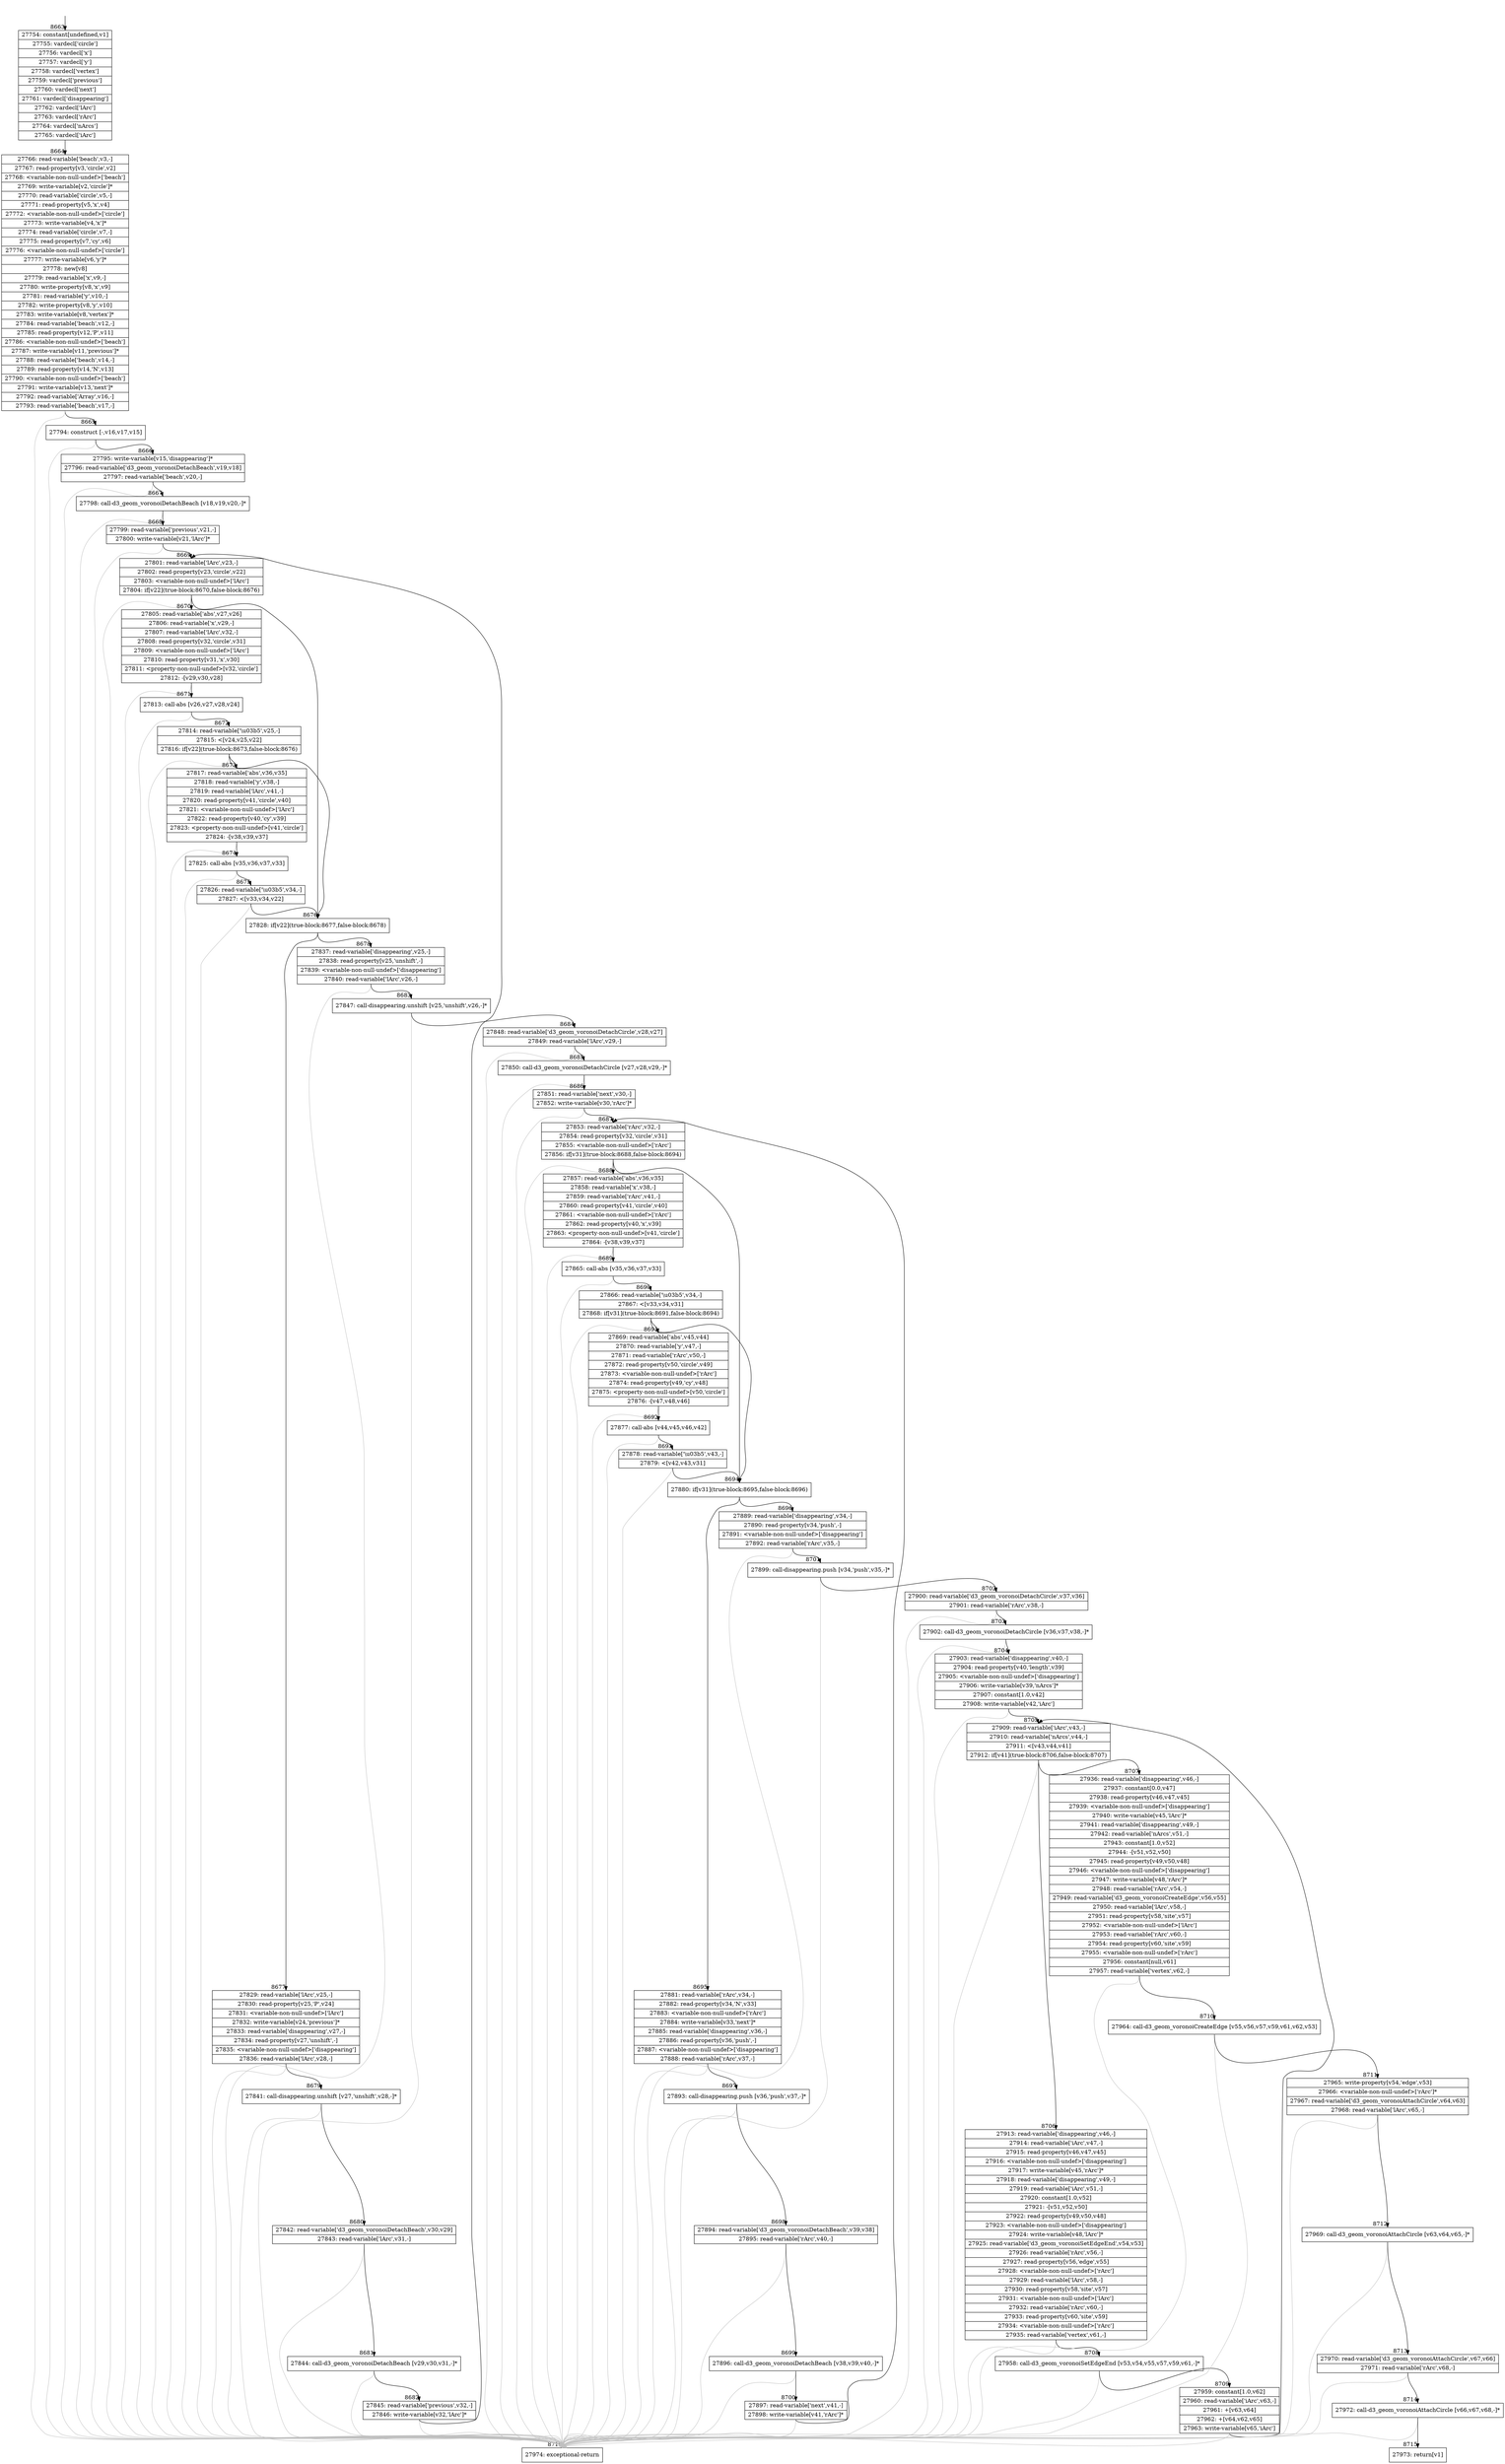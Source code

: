 digraph {
rankdir="TD"
BB_entry824[shape=none,label=""];
BB_entry824 -> BB8663 [tailport=s, headport=n, headlabel="    8663"]
BB8663 [shape=record label="{27754: constant[undefined,v1]|27755: vardecl['circle']|27756: vardecl['x']|27757: vardecl['y']|27758: vardecl['vertex']|27759: vardecl['previous']|27760: vardecl['next']|27761: vardecl['disappearing']|27762: vardecl['lArc']|27763: vardecl['rArc']|27764: vardecl['nArcs']|27765: vardecl['iArc']}" ] 
BB8663 -> BB8664 [tailport=s, headport=n, headlabel="      8664"]
BB8664 [shape=record label="{27766: read-variable['beach',v3,-]|27767: read-property[v3,'circle',v2]|27768: \<variable-non-null-undef\>['beach']|27769: write-variable[v2,'circle']*|27770: read-variable['circle',v5,-]|27771: read-property[v5,'x',v4]|27772: \<variable-non-null-undef\>['circle']|27773: write-variable[v4,'x']*|27774: read-variable['circle',v7,-]|27775: read-property[v7,'cy',v6]|27776: \<variable-non-null-undef\>['circle']|27777: write-variable[v6,'y']*|27778: new[v8]|27779: read-variable['x',v9,-]|27780: write-property[v8,'x',v9]|27781: read-variable['y',v10,-]|27782: write-property[v8,'y',v10]|27783: write-variable[v8,'vertex']*|27784: read-variable['beach',v12,-]|27785: read-property[v12,'P',v11]|27786: \<variable-non-null-undef\>['beach']|27787: write-variable[v11,'previous']*|27788: read-variable['beach',v14,-]|27789: read-property[v14,'N',v13]|27790: \<variable-non-null-undef\>['beach']|27791: write-variable[v13,'next']*|27792: read-variable['Array',v16,-]|27793: read-variable['beach',v17,-]}" ] 
BB8664 -> BB8665 [tailport=s, headport=n, headlabel="      8665"]
BB8664 -> BB8716 [tailport=s, headport=n, color=gray, headlabel="      8716"]
BB8665 [shape=record label="{27794: construct [-,v16,v17,v15]}" ] 
BB8665 -> BB8666 [tailport=s, headport=n, headlabel="      8666"]
BB8665 -> BB8716 [tailport=s, headport=n, color=gray]
BB8666 [shape=record label="{27795: write-variable[v15,'disappearing']*|27796: read-variable['d3_geom_voronoiDetachBeach',v19,v18]|27797: read-variable['beach',v20,-]}" ] 
BB8666 -> BB8667 [tailport=s, headport=n, headlabel="      8667"]
BB8666 -> BB8716 [tailport=s, headport=n, color=gray]
BB8667 [shape=record label="{27798: call-d3_geom_voronoiDetachBeach [v18,v19,v20,-]*}" ] 
BB8667 -> BB8668 [tailport=s, headport=n, headlabel="      8668"]
BB8667 -> BB8716 [tailport=s, headport=n, color=gray]
BB8668 [shape=record label="{27799: read-variable['previous',v21,-]|27800: write-variable[v21,'lArc']*}" ] 
BB8668 -> BB8669 [tailport=s, headport=n, headlabel="      8669"]
BB8668 -> BB8716 [tailport=s, headport=n, color=gray]
BB8669 [shape=record label="{27801: read-variable['lArc',v23,-]|27802: read-property[v23,'circle',v22]|27803: \<variable-non-null-undef\>['lArc']|27804: if[v22](true-block:8670,false-block:8676)}" ] 
BB8669 -> BB8676 [tailport=s, headport=n, headlabel="      8676"]
BB8669 -> BB8670 [tailport=s, headport=n, headlabel="      8670"]
BB8669 -> BB8716 [tailport=s, headport=n, color=gray]
BB8670 [shape=record label="{27805: read-variable['abs',v27,v26]|27806: read-variable['x',v29,-]|27807: read-variable['lArc',v32,-]|27808: read-property[v32,'circle',v31]|27809: \<variable-non-null-undef\>['lArc']|27810: read-property[v31,'x',v30]|27811: \<property-non-null-undef\>[v32,'circle']|27812: -[v29,v30,v28]}" ] 
BB8670 -> BB8671 [tailport=s, headport=n, headlabel="      8671"]
BB8670 -> BB8716 [tailport=s, headport=n, color=gray]
BB8671 [shape=record label="{27813: call-abs [v26,v27,v28,v24]}" ] 
BB8671 -> BB8672 [tailport=s, headport=n, headlabel="      8672"]
BB8671 -> BB8716 [tailport=s, headport=n, color=gray]
BB8672 [shape=record label="{27814: read-variable['\\u03b5',v25,-]|27815: \<[v24,v25,v22]|27816: if[v22](true-block:8673,false-block:8676)}" ] 
BB8672 -> BB8676 [tailport=s, headport=n]
BB8672 -> BB8673 [tailport=s, headport=n, headlabel="      8673"]
BB8672 -> BB8716 [tailport=s, headport=n, color=gray]
BB8673 [shape=record label="{27817: read-variable['abs',v36,v35]|27818: read-variable['y',v38,-]|27819: read-variable['lArc',v41,-]|27820: read-property[v41,'circle',v40]|27821: \<variable-non-null-undef\>['lArc']|27822: read-property[v40,'cy',v39]|27823: \<property-non-null-undef\>[v41,'circle']|27824: -[v38,v39,v37]}" ] 
BB8673 -> BB8674 [tailport=s, headport=n, headlabel="      8674"]
BB8673 -> BB8716 [tailport=s, headport=n, color=gray]
BB8674 [shape=record label="{27825: call-abs [v35,v36,v37,v33]}" ] 
BB8674 -> BB8675 [tailport=s, headport=n, headlabel="      8675"]
BB8674 -> BB8716 [tailport=s, headport=n, color=gray]
BB8675 [shape=record label="{27826: read-variable['\\u03b5',v34,-]|27827: \<[v33,v34,v22]}" ] 
BB8675 -> BB8676 [tailport=s, headport=n]
BB8675 -> BB8716 [tailport=s, headport=n, color=gray]
BB8676 [shape=record label="{27828: if[v22](true-block:8677,false-block:8678)}" ] 
BB8676 -> BB8677 [tailport=s, headport=n, headlabel="      8677"]
BB8676 -> BB8678 [tailport=s, headport=n, headlabel="      8678"]
BB8677 [shape=record label="{27829: read-variable['lArc',v25,-]|27830: read-property[v25,'P',v24]|27831: \<variable-non-null-undef\>['lArc']|27832: write-variable[v24,'previous']*|27833: read-variable['disappearing',v27,-]|27834: read-property[v27,'unshift',-]|27835: \<variable-non-null-undef\>['disappearing']|27836: read-variable['lArc',v28,-]}" ] 
BB8677 -> BB8679 [tailport=s, headport=n, headlabel="      8679"]
BB8677 -> BB8716 [tailport=s, headport=n, color=gray]
BB8678 [shape=record label="{27837: read-variable['disappearing',v25,-]|27838: read-property[v25,'unshift',-]|27839: \<variable-non-null-undef\>['disappearing']|27840: read-variable['lArc',v26,-]}" ] 
BB8678 -> BB8683 [tailport=s, headport=n, headlabel="      8683"]
BB8678 -> BB8716 [tailport=s, headport=n, color=gray]
BB8679 [shape=record label="{27841: call-disappearing.unshift [v27,'unshift',v28,-]*}" ] 
BB8679 -> BB8680 [tailport=s, headport=n, headlabel="      8680"]
BB8679 -> BB8716 [tailport=s, headport=n, color=gray]
BB8680 [shape=record label="{27842: read-variable['d3_geom_voronoiDetachBeach',v30,v29]|27843: read-variable['lArc',v31,-]}" ] 
BB8680 -> BB8681 [tailport=s, headport=n, headlabel="      8681"]
BB8680 -> BB8716 [tailport=s, headport=n, color=gray]
BB8681 [shape=record label="{27844: call-d3_geom_voronoiDetachBeach [v29,v30,v31,-]*}" ] 
BB8681 -> BB8682 [tailport=s, headport=n, headlabel="      8682"]
BB8681 -> BB8716 [tailport=s, headport=n, color=gray]
BB8682 [shape=record label="{27845: read-variable['previous',v32,-]|27846: write-variable[v32,'lArc']*}" ] 
BB8682 -> BB8669 [tailport=s, headport=n]
BB8682 -> BB8716 [tailport=s, headport=n, color=gray]
BB8683 [shape=record label="{27847: call-disappearing.unshift [v25,'unshift',v26,-]*}" ] 
BB8683 -> BB8684 [tailport=s, headport=n, headlabel="      8684"]
BB8683 -> BB8716 [tailport=s, headport=n, color=gray]
BB8684 [shape=record label="{27848: read-variable['d3_geom_voronoiDetachCircle',v28,v27]|27849: read-variable['lArc',v29,-]}" ] 
BB8684 -> BB8685 [tailport=s, headport=n, headlabel="      8685"]
BB8684 -> BB8716 [tailport=s, headport=n, color=gray]
BB8685 [shape=record label="{27850: call-d3_geom_voronoiDetachCircle [v27,v28,v29,-]*}" ] 
BB8685 -> BB8686 [tailport=s, headport=n, headlabel="      8686"]
BB8685 -> BB8716 [tailport=s, headport=n, color=gray]
BB8686 [shape=record label="{27851: read-variable['next',v30,-]|27852: write-variable[v30,'rArc']*}" ] 
BB8686 -> BB8687 [tailport=s, headport=n, headlabel="      8687"]
BB8686 -> BB8716 [tailport=s, headport=n, color=gray]
BB8687 [shape=record label="{27853: read-variable['rArc',v32,-]|27854: read-property[v32,'circle',v31]|27855: \<variable-non-null-undef\>['rArc']|27856: if[v31](true-block:8688,false-block:8694)}" ] 
BB8687 -> BB8694 [tailport=s, headport=n, headlabel="      8694"]
BB8687 -> BB8688 [tailport=s, headport=n, headlabel="      8688"]
BB8687 -> BB8716 [tailport=s, headport=n, color=gray]
BB8688 [shape=record label="{27857: read-variable['abs',v36,v35]|27858: read-variable['x',v38,-]|27859: read-variable['rArc',v41,-]|27860: read-property[v41,'circle',v40]|27861: \<variable-non-null-undef\>['rArc']|27862: read-property[v40,'x',v39]|27863: \<property-non-null-undef\>[v41,'circle']|27864: -[v38,v39,v37]}" ] 
BB8688 -> BB8689 [tailport=s, headport=n, headlabel="      8689"]
BB8688 -> BB8716 [tailport=s, headport=n, color=gray]
BB8689 [shape=record label="{27865: call-abs [v35,v36,v37,v33]}" ] 
BB8689 -> BB8690 [tailport=s, headport=n, headlabel="      8690"]
BB8689 -> BB8716 [tailport=s, headport=n, color=gray]
BB8690 [shape=record label="{27866: read-variable['\\u03b5',v34,-]|27867: \<[v33,v34,v31]|27868: if[v31](true-block:8691,false-block:8694)}" ] 
BB8690 -> BB8694 [tailport=s, headport=n]
BB8690 -> BB8691 [tailport=s, headport=n, headlabel="      8691"]
BB8690 -> BB8716 [tailport=s, headport=n, color=gray]
BB8691 [shape=record label="{27869: read-variable['abs',v45,v44]|27870: read-variable['y',v47,-]|27871: read-variable['rArc',v50,-]|27872: read-property[v50,'circle',v49]|27873: \<variable-non-null-undef\>['rArc']|27874: read-property[v49,'cy',v48]|27875: \<property-non-null-undef\>[v50,'circle']|27876: -[v47,v48,v46]}" ] 
BB8691 -> BB8692 [tailport=s, headport=n, headlabel="      8692"]
BB8691 -> BB8716 [tailport=s, headport=n, color=gray]
BB8692 [shape=record label="{27877: call-abs [v44,v45,v46,v42]}" ] 
BB8692 -> BB8693 [tailport=s, headport=n, headlabel="      8693"]
BB8692 -> BB8716 [tailport=s, headport=n, color=gray]
BB8693 [shape=record label="{27878: read-variable['\\u03b5',v43,-]|27879: \<[v42,v43,v31]}" ] 
BB8693 -> BB8694 [tailport=s, headport=n]
BB8693 -> BB8716 [tailport=s, headport=n, color=gray]
BB8694 [shape=record label="{27880: if[v31](true-block:8695,false-block:8696)}" ] 
BB8694 -> BB8695 [tailport=s, headport=n, headlabel="      8695"]
BB8694 -> BB8696 [tailport=s, headport=n, headlabel="      8696"]
BB8695 [shape=record label="{27881: read-variable['rArc',v34,-]|27882: read-property[v34,'N',v33]|27883: \<variable-non-null-undef\>['rArc']|27884: write-variable[v33,'next']*|27885: read-variable['disappearing',v36,-]|27886: read-property[v36,'push',-]|27887: \<variable-non-null-undef\>['disappearing']|27888: read-variable['rArc',v37,-]}" ] 
BB8695 -> BB8697 [tailport=s, headport=n, headlabel="      8697"]
BB8695 -> BB8716 [tailport=s, headport=n, color=gray]
BB8696 [shape=record label="{27889: read-variable['disappearing',v34,-]|27890: read-property[v34,'push',-]|27891: \<variable-non-null-undef\>['disappearing']|27892: read-variable['rArc',v35,-]}" ] 
BB8696 -> BB8701 [tailport=s, headport=n, headlabel="      8701"]
BB8696 -> BB8716 [tailport=s, headport=n, color=gray]
BB8697 [shape=record label="{27893: call-disappearing.push [v36,'push',v37,-]*}" ] 
BB8697 -> BB8698 [tailport=s, headport=n, headlabel="      8698"]
BB8697 -> BB8716 [tailport=s, headport=n, color=gray]
BB8698 [shape=record label="{27894: read-variable['d3_geom_voronoiDetachBeach',v39,v38]|27895: read-variable['rArc',v40,-]}" ] 
BB8698 -> BB8699 [tailport=s, headport=n, headlabel="      8699"]
BB8698 -> BB8716 [tailport=s, headport=n, color=gray]
BB8699 [shape=record label="{27896: call-d3_geom_voronoiDetachBeach [v38,v39,v40,-]*}" ] 
BB8699 -> BB8700 [tailport=s, headport=n, headlabel="      8700"]
BB8699 -> BB8716 [tailport=s, headport=n, color=gray]
BB8700 [shape=record label="{27897: read-variable['next',v41,-]|27898: write-variable[v41,'rArc']*}" ] 
BB8700 -> BB8687 [tailport=s, headport=n]
BB8700 -> BB8716 [tailport=s, headport=n, color=gray]
BB8701 [shape=record label="{27899: call-disappearing.push [v34,'push',v35,-]*}" ] 
BB8701 -> BB8702 [tailport=s, headport=n, headlabel="      8702"]
BB8701 -> BB8716 [tailport=s, headport=n, color=gray]
BB8702 [shape=record label="{27900: read-variable['d3_geom_voronoiDetachCircle',v37,v36]|27901: read-variable['rArc',v38,-]}" ] 
BB8702 -> BB8703 [tailport=s, headport=n, headlabel="      8703"]
BB8702 -> BB8716 [tailport=s, headport=n, color=gray]
BB8703 [shape=record label="{27902: call-d3_geom_voronoiDetachCircle [v36,v37,v38,-]*}" ] 
BB8703 -> BB8704 [tailport=s, headport=n, headlabel="      8704"]
BB8703 -> BB8716 [tailport=s, headport=n, color=gray]
BB8704 [shape=record label="{27903: read-variable['disappearing',v40,-]|27904: read-property[v40,'length',v39]|27905: \<variable-non-null-undef\>['disappearing']|27906: write-variable[v39,'nArcs']*|27907: constant[1.0,v42]|27908: write-variable[v42,'iArc']}" ] 
BB8704 -> BB8705 [tailport=s, headport=n, headlabel="      8705"]
BB8704 -> BB8716 [tailport=s, headport=n, color=gray]
BB8705 [shape=record label="{27909: read-variable['iArc',v43,-]|27910: read-variable['nArcs',v44,-]|27911: \<[v43,v44,v41]|27912: if[v41](true-block:8706,false-block:8707)}" ] 
BB8705 -> BB8706 [tailport=s, headport=n, headlabel="      8706"]
BB8705 -> BB8707 [tailport=s, headport=n, headlabel="      8707"]
BB8705 -> BB8716 [tailport=s, headport=n, color=gray]
BB8706 [shape=record label="{27913: read-variable['disappearing',v46,-]|27914: read-variable['iArc',v47,-]|27915: read-property[v46,v47,v45]|27916: \<variable-non-null-undef\>['disappearing']|27917: write-variable[v45,'rArc']*|27918: read-variable['disappearing',v49,-]|27919: read-variable['iArc',v51,-]|27920: constant[1.0,v52]|27921: -[v51,v52,v50]|27922: read-property[v49,v50,v48]|27923: \<variable-non-null-undef\>['disappearing']|27924: write-variable[v48,'lArc']*|27925: read-variable['d3_geom_voronoiSetEdgeEnd',v54,v53]|27926: read-variable['rArc',v56,-]|27927: read-property[v56,'edge',v55]|27928: \<variable-non-null-undef\>['rArc']|27929: read-variable['lArc',v58,-]|27930: read-property[v58,'site',v57]|27931: \<variable-non-null-undef\>['lArc']|27932: read-variable['rArc',v60,-]|27933: read-property[v60,'site',v59]|27934: \<variable-non-null-undef\>['rArc']|27935: read-variable['vertex',v61,-]}" ] 
BB8706 -> BB8708 [tailport=s, headport=n, headlabel="      8708"]
BB8706 -> BB8716 [tailport=s, headport=n, color=gray]
BB8707 [shape=record label="{27936: read-variable['disappearing',v46,-]|27937: constant[0.0,v47]|27938: read-property[v46,v47,v45]|27939: \<variable-non-null-undef\>['disappearing']|27940: write-variable[v45,'lArc']*|27941: read-variable['disappearing',v49,-]|27942: read-variable['nArcs',v51,-]|27943: constant[1.0,v52]|27944: -[v51,v52,v50]|27945: read-property[v49,v50,v48]|27946: \<variable-non-null-undef\>['disappearing']|27947: write-variable[v48,'rArc']*|27948: read-variable['rArc',v54,-]|27949: read-variable['d3_geom_voronoiCreateEdge',v56,v55]|27950: read-variable['lArc',v58,-]|27951: read-property[v58,'site',v57]|27952: \<variable-non-null-undef\>['lArc']|27953: read-variable['rArc',v60,-]|27954: read-property[v60,'site',v59]|27955: \<variable-non-null-undef\>['rArc']|27956: constant[null,v61]|27957: read-variable['vertex',v62,-]}" ] 
BB8707 -> BB8710 [tailport=s, headport=n, headlabel="      8710"]
BB8707 -> BB8716 [tailport=s, headport=n, color=gray]
BB8708 [shape=record label="{27958: call-d3_geom_voronoiSetEdgeEnd [v53,v54,v55,v57,v59,v61,-]*}" ] 
BB8708 -> BB8709 [tailport=s, headport=n, headlabel="      8709"]
BB8708 -> BB8716 [tailport=s, headport=n, color=gray]
BB8709 [shape=record label="{27959: constant[1.0,v62]|27960: read-variable['iArc',v63,-]|27961: +[v63,v64]|27962: +[v64,v62,v65]|27963: write-variable[v65,'iArc']}" ] 
BB8709 -> BB8705 [tailport=s, headport=n]
BB8709 -> BB8716 [tailport=s, headport=n, color=gray]
BB8710 [shape=record label="{27964: call-d3_geom_voronoiCreateEdge [v55,v56,v57,v59,v61,v62,v53]}" ] 
BB8710 -> BB8711 [tailport=s, headport=n, headlabel="      8711"]
BB8710 -> BB8716 [tailport=s, headport=n, color=gray]
BB8711 [shape=record label="{27965: write-property[v54,'edge',v53]|27966: \<variable-non-null-undef\>['rArc']*|27967: read-variable['d3_geom_voronoiAttachCircle',v64,v63]|27968: read-variable['lArc',v65,-]}" ] 
BB8711 -> BB8712 [tailport=s, headport=n, headlabel="      8712"]
BB8711 -> BB8716 [tailport=s, headport=n, color=gray]
BB8712 [shape=record label="{27969: call-d3_geom_voronoiAttachCircle [v63,v64,v65,-]*}" ] 
BB8712 -> BB8713 [tailport=s, headport=n, headlabel="      8713"]
BB8712 -> BB8716 [tailport=s, headport=n, color=gray]
BB8713 [shape=record label="{27970: read-variable['d3_geom_voronoiAttachCircle',v67,v66]|27971: read-variable['rArc',v68,-]}" ] 
BB8713 -> BB8714 [tailport=s, headport=n, headlabel="      8714"]
BB8713 -> BB8716 [tailport=s, headport=n, color=gray]
BB8714 [shape=record label="{27972: call-d3_geom_voronoiAttachCircle [v66,v67,v68,-]*}" ] 
BB8714 -> BB8715 [tailport=s, headport=n, headlabel="      8715"]
BB8714 -> BB8716 [tailport=s, headport=n, color=gray]
BB8715 [shape=record label="{27973: return[v1]}" ] 
BB8716 [shape=record label="{27974: exceptional-return}" ] 
//#$~ 4945
}
